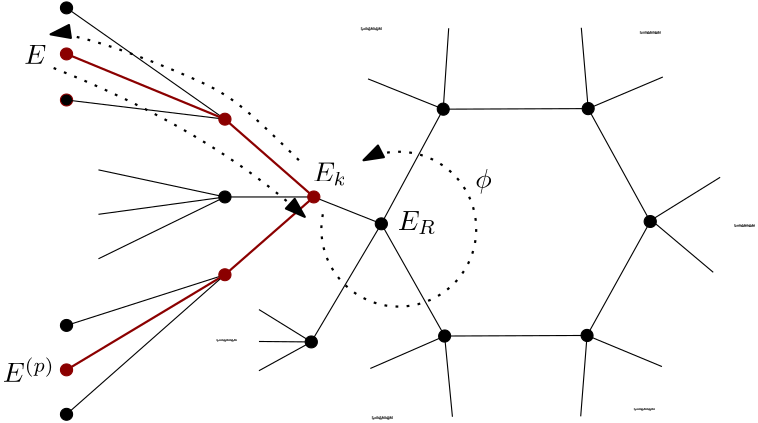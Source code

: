 <?xml version="1.0"?>
<!DOCTYPE ipe SYSTEM "ipe.dtd">
<ipe version="70218" creator="Ipe 7.2.18">
<info created="D:20220831104512" modified="D:20220831135807"/>
<ipestyle name="basic">
<symbol name="arrow/arc(spx)">
<path stroke="sym-stroke" fill="sym-stroke" pen="sym-pen">
0 0 m
-1 0.333 l
-1 -0.333 l
h
</path>
</symbol>
<symbol name="arrow/farc(spx)">
<path stroke="sym-stroke" fill="white" pen="sym-pen">
0 0 m
-1 0.333 l
-1 -0.333 l
h
</path>
</symbol>
<symbol name="arrow/ptarc(spx)">
<path stroke="sym-stroke" fill="sym-stroke" pen="sym-pen">
0 0 m
-1 0.333 l
-0.8 0 l
-1 -0.333 l
h
</path>
</symbol>
<symbol name="arrow/fptarc(spx)">
<path stroke="sym-stroke" fill="white" pen="sym-pen">
0 0 m
-1 0.333 l
-0.8 0 l
-1 -0.333 l
h
</path>
</symbol>
<symbol name="mark/circle(sx)" transformations="translations">
<path fill="sym-stroke">
0.6 0 0 0.6 0 0 e
0.4 0 0 0.4 0 0 e
</path>
</symbol>
<symbol name="mark/disk(sx)" transformations="translations">
<path fill="sym-stroke">
0.6 0 0 0.6 0 0 e
</path>
</symbol>
<symbol name="mark/fdisk(sfx)" transformations="translations">
<group>
<path fill="sym-fill">
0.5 0 0 0.5 0 0 e
</path>
<path fill="sym-stroke" fillrule="eofill">
0.6 0 0 0.6 0 0 e
0.4 0 0 0.4 0 0 e
</path>
</group>
</symbol>
<symbol name="mark/box(sx)" transformations="translations">
<path fill="sym-stroke" fillrule="eofill">
-0.6 -0.6 m
0.6 -0.6 l
0.6 0.6 l
-0.6 0.6 l
h
-0.4 -0.4 m
0.4 -0.4 l
0.4 0.4 l
-0.4 0.4 l
h
</path>
</symbol>
<symbol name="mark/square(sx)" transformations="translations">
<path fill="sym-stroke">
-0.6 -0.6 m
0.6 -0.6 l
0.6 0.6 l
-0.6 0.6 l
h
</path>
</symbol>
<symbol name="mark/fsquare(sfx)" transformations="translations">
<group>
<path fill="sym-fill">
-0.5 -0.5 m
0.5 -0.5 l
0.5 0.5 l
-0.5 0.5 l
h
</path>
<path fill="sym-stroke" fillrule="eofill">
-0.6 -0.6 m
0.6 -0.6 l
0.6 0.6 l
-0.6 0.6 l
h
-0.4 -0.4 m
0.4 -0.4 l
0.4 0.4 l
-0.4 0.4 l
h
</path>
</group>
</symbol>
<symbol name="mark/cross(sx)" transformations="translations">
<group>
<path fill="sym-stroke">
-0.43 -0.57 m
0.57 0.43 l
0.43 0.57 l
-0.57 -0.43 l
h
</path>
<path fill="sym-stroke">
-0.43 0.57 m
0.57 -0.43 l
0.43 -0.57 l
-0.57 0.43 l
h
</path>
</group>
</symbol>
<symbol name="arrow/fnormal(spx)">
<path stroke="sym-stroke" fill="white" pen="sym-pen">
0 0 m
-1 0.333 l
-1 -0.333 l
h
</path>
</symbol>
<symbol name="arrow/pointed(spx)">
<path stroke="sym-stroke" fill="sym-stroke" pen="sym-pen">
0 0 m
-1 0.333 l
-0.8 0 l
-1 -0.333 l
h
</path>
</symbol>
<symbol name="arrow/fpointed(spx)">
<path stroke="sym-stroke" fill="white" pen="sym-pen">
0 0 m
-1 0.333 l
-0.8 0 l
-1 -0.333 l
h
</path>
</symbol>
<symbol name="arrow/linear(spx)">
<path stroke="sym-stroke" pen="sym-pen">
-1 0.333 m
0 0 l
-1 -0.333 l
</path>
</symbol>
<symbol name="arrow/fdouble(spx)">
<path stroke="sym-stroke" fill="white" pen="sym-pen">
0 0 m
-1 0.333 l
-1 -0.333 l
h
-1 0 m
-2 0.333 l
-2 -0.333 l
h
</path>
</symbol>
<symbol name="arrow/double(spx)">
<path stroke="sym-stroke" fill="sym-stroke" pen="sym-pen">
0 0 m
-1 0.333 l
-1 -0.333 l
h
-1 0 m
-2 0.333 l
-2 -0.333 l
h
</path>
</symbol>
<symbol name="arrow/mid-normal(spx)">
<path stroke="sym-stroke" fill="sym-stroke" pen="sym-pen">
0.5 0 m
-0.5 0.333 l
-0.5 -0.333 l
h
</path>
</symbol>
<symbol name="arrow/mid-fnormal(spx)">
<path stroke="sym-stroke" fill="white" pen="sym-pen">
0.5 0 m
-0.5 0.333 l
-0.5 -0.333 l
h
</path>
</symbol>
<symbol name="arrow/mid-pointed(spx)">
<path stroke="sym-stroke" fill="sym-stroke" pen="sym-pen">
0.5 0 m
-0.5 0.333 l
-0.3 0 l
-0.5 -0.333 l
h
</path>
</symbol>
<symbol name="arrow/mid-fpointed(spx)">
<path stroke="sym-stroke" fill="white" pen="sym-pen">
0.5 0 m
-0.5 0.333 l
-0.3 0 l
-0.5 -0.333 l
h
</path>
</symbol>
<symbol name="arrow/mid-double(spx)">
<path stroke="sym-stroke" fill="sym-stroke" pen="sym-pen">
1 0 m
0 0.333 l
0 -0.333 l
h
0 0 m
-1 0.333 l
-1 -0.333 l
h
</path>
</symbol>
<symbol name="arrow/mid-fdouble(spx)">
<path stroke="sym-stroke" fill="white" pen="sym-pen">
1 0 m
0 0.333 l
0 -0.333 l
h
0 0 m
-1 0.333 l
-1 -0.333 l
h
</path>
</symbol>
<pen name="heavier" value="0.8"/>
<pen name="fat" value="1.2"/>
<pen name="ultrafat" value="2"/>
<symbolsize name="large" value="5"/>
<symbolsize name="small" value="2"/>
<symbolsize name="tiny" value="1.1"/>
<arrowsize name="large" value="10"/>
<arrowsize name="small" value="5"/>
<arrowsize name="tiny" value="3"/>
<color name="red" value="1 0 0"/>
<color name="blue" value="0 0 1"/>
<color name="green" value="0 1 0"/>
<color name="yellow" value="1 1 0"/>
<color name="orange" value="1 0.647 0"/>
<color name="gold" value="1 0.843 0"/>
<color name="purple" value="0.627 0.125 0.941"/>
<color name="gray" value="0.745"/>
<color name="brown" value="0.647 0.165 0.165"/>
<color name="navy" value="0 0 0.502"/>
<color name="pink" value="1 0.753 0.796"/>
<color name="seagreen" value="0.18 0.545 0.341"/>
<color name="turquoise" value="0.251 0.878 0.816"/>
<color name="violet" value="0.933 0.51 0.933"/>
<color name="darkblue" value="0 0 0.545"/>
<color name="darkcyan" value="0 0.545 0.545"/>
<color name="darkgray" value="0.663"/>
<color name="darkgreen" value="0 0.392 0"/>
<color name="darkmagenta" value="0.545 0 0.545"/>
<color name="darkorange" value="1 0.549 0"/>
<color name="darkred" value="0.545 0 0"/>
<color name="lightblue" value="0.678 0.847 0.902"/>
<color name="lightcyan" value="0.878 1 1"/>
<color name="lightgray" value="0.827"/>
<color name="lightgreen" value="0.565 0.933 0.565"/>
<color name="lightyellow" value="1 1 0.878"/>
<dashstyle name="dotted" value="[1 3] 0"/>
<dashstyle name="dashed" value="[4] 0"/>
<dashstyle name="dash dotted" value="[4 2 1 2] 0"/>
<dashstyle name="dash dot dotted" value="[4 2 1 2 1 2] 0"/>
<textsize name="large" value="\large"/>
<textsize name="Large" value="\Large"/>
<textsize name="LARGE" value="\LARGE"/>
<textsize name="huge" value="\huge"/>
<textsize name="Huge" value="\Huge"/>
<textsize name="small" value="\small"/>
<textsize name="footnote" value="\footnotesize"/>
<textsize name="tiny" value="\tiny"/>
<textstyle name="center" begin="\begin{center}" end="\end{center}"/>
<textstyle name="itemize" begin="\begin{itemize}" end="\end{itemize}"/>
<textstyle name="item" begin="\begin{itemize}\item{}" end="\end{itemize}"/>
<gridsize name="4 pts" value="4"/>
<gridsize name="8 pts (~3 mm)" value="8"/>
<gridsize name="16 pts (~6 mm)" value="16"/>
<gridsize name="32 pts (~12 mm)" value="32"/>
<gridsize name="10 pts (~3.5 mm)" value="10"/>
<gridsize name="20 pts (~7 mm)" value="20"/>
<gridsize name="14 pts (~5 mm)" value="14"/>
<gridsize name="28 pts (~10 mm)" value="28"/>
<gridsize name="56 pts (~20 mm)" value="56"/>
<anglesize name="90 deg" value="90"/>
<anglesize name="60 deg" value="60"/>
<anglesize name="45 deg" value="45"/>
<anglesize name="30 deg" value="30"/>
<anglesize name="22.5 deg" value="22.5"/>
<opacity name="10%" value="0.1"/>
<opacity name="30%" value="0.3"/>
<opacity name="50%" value="0.5"/>
<opacity name="75%" value="0.75"/>
<tiling name="falling" angle="-60" step="4" width="1"/>
<tiling name="rising" angle="30" step="4" width="1"/>
</ipestyle>
<ipestyle name="ipe_beamer">
<preamble>
	\usepackage[T1]{fontenc}
	\renewcommand{\familydefault}{\sfdefault}
</preamble>
<layout paper="280 180" origin="0 0" frame="280 180" crop="no"/>
<titlestyle pos="10 170" size="huge" color="blue"  valign="top"/>
</ipestyle>
<page>
<layer name="alpha"/>
<view layers="alpha" active="alpha"/>
<path layer="alpha" matrix="0.547626 0 0 0.536091 66.5536 1.8179" stroke="black" fill="black">
4 0 0 4 96 96 e
</path>
<path matrix="0.547626 0 0 0.536091 -21.5605 105.493" stroke="darkred" fill="darkred">
4 0 0 4 96 96 e
</path>
<path matrix="0.547626 0 0 0.536091 -21.5605 88.9159" stroke="darkred" fill="black">
4 0 0 4 96 96 e
</path>
<path matrix="0.291122 -0.464154 0.453751 0.28499 95.1225 154.278" stroke="black" fill="black">
4 0 0 4 96 96 e
</path>
<path matrix="0.569586 -0.908128 0.907502 0.569979 30.5003 160.499" stroke="black">
86.0444 96 m
64 112 l
</path>
<path matrix="0.569586 -0.908128 0.907502 0.569979 30.5003 160.499" stroke="black">
86.0444 96 m
64 80 l
</path>
<path matrix="-0.286651 -0.466932 0.456468 -0.280613 150.827 127.174" stroke="black" fill="black">
4 0 0 4 96 96 e
</path>
<path matrix="0.543074 0.924249 -0.923612 0.543449 209.068 -76.2878" stroke="black">
86.0444 96 m
64 112 l
</path>
<path matrix="0.543074 0.924249 -0.923612 0.543449 209.068 -76.2878" stroke="black">
86.0444 96 m
64 80 l
</path>
<path matrix="1.07144 0 0 1.07218 52.1539 -7.12628" stroke="black">
86.0444 96 m
106.843 134.496 l
</path>
<path matrix="1.07144 0 0 1.07218 52.1539 -7.12628" stroke="black">
107.309 58.3261 m
86.0444 96 l
</path>
<path matrix="0.547626 0 0 0.536091 91.7734 44.3391" stroke="black" fill="black">
4 0 0 4 96 96 e
</path>
<path matrix="0.547626 0 0 0.536091 -21.5605 122.071" stroke="black" fill="black">
4 0 0 4 96 96 e
</path>
<text matrix="1.1964 0 0 1.20558 35.5508 -14.2589" transformations="translations" pos="95.8388 89.4674" stroke="black" type="label" width="13.89" height="6.812" depth="1.49" valign="baseline">$E_R$</text>
<path matrix="0.547626 0 0 0.536091 -21.5605 7.76104" stroke="black" fill="black">
4 0 0 4 96 96 e
</path>
<path matrix="0.547626 0 0 0.536091 -21.5605 -8.23896" stroke="darkred" fill="darkred">
4 0 0 4 96 96 e
</path>
<path matrix="0.547626 0 0 0.536091 -21.5605 -24.239" stroke="black" fill="black">
4 0 0 4 96 96 e
</path>
<path matrix="1 0 0 1 -17.5682 -23.8917" stroke="black">
136.694 77.1743 m
117.86 88.8291 l
</path>
<path matrix="1 0 0 1 -17.5682 -23.8917" stroke="black">
136.694 77.1743 m
117.86 77.34 l
</path>
<path matrix="1.05453 0 0 1 -25.0221 -23.8917" stroke="black">
136.694 77.1743 m
118.817 66.8084 l
</path>
<path matrix="0.547626 0 0 0.536091 35.4603 54.0092" stroke="black" fill="black">
4 0 0 4 96 96 e
</path>
<path matrix="1 0 0 1 -15.9676 1.47394" stroke="black">
104 132 m
46.9792 172.062 l
</path>
<path matrix="1 0 0 1 -15.9676 1.47394" stroke="darkred" pen="heavier">
104 132 m
46.9792 155.484 l
</path>
<path matrix="1 0 0 1 -15.9676 1.47394" stroke="black">
104 132 m
46.9792 138.907 l
</path>
<path matrix="1 0 0 1 -15.9676 1.47394" stroke="black">
160.313 94.3299 m
135.093 51.8087 l
</path>
<path matrix="1 0 0 1 -15.9676 1.47394" stroke="black">
160.313 94.3299 m
136 104 l
</path>
<path matrix="1 0 0 1 -15.9676 1.47394" stroke="black">
136 104 m
104 104 l
</path>
<path matrix="1 0 0 1 -15.9676 1.47394" stroke="darkred" pen="heavier">
136 104 m
104 132 l
</path>
<path matrix="1 0 0 1 -15.9676 1.47394" stroke="darkred" pen="heavier">
136 104 m
104 76 l
</path>
<path matrix="0.798404 0 0 1 4.9984 1.47394" stroke="black">
104 104 m
46.9792 113.752 l
</path>
<path matrix="0.798404 0 0 1 4.9984 1.47394" stroke="black">
104 104 m
46.9792 97.7518 l
</path>
<path matrix="0.798404 0 0 1 4.9984 1.47394" stroke="black">
104 104 m
46.9792 81.7518 l
</path>
<path matrix="1 0 0 1 -15.9676 1.47394" stroke="black">
104 76 m
46.9792 57.7518 l
</path>
<path matrix="1 0 0 1 -15.9676 1.47394" stroke="darkred" pen="heavier">
104 76 m
46.9792 41.7518 l
</path>
<path matrix="1 0 0 1 -15.9676 1.47394" stroke="black">
104 76 m
46.9792 25.7518 l
</path>
<text matrix="1 0 0 1 -15.9676 1.47394" transformations="translations" pos="100 52" stroke="black" type="label" width="8.3" height="0.83" depth="0" valign="baseline">...</text>
<text matrix="1 0 0 1 -15.9676 1.47394" transformations="translations" pos="152 164" stroke="black" type="label" width="8.3" height="0.83" depth="0" valign="baseline">...</text>
<text matrix="1 0 0 1 -15.9676 1.47394" transformations="translations" pos="156 24" stroke="black" type="label" width="8.3" height="0.83" depth="0" valign="baseline">...</text>
<text matrix="1 0 0 1 -12.1875 1.47394" transformations="translations" pos="28 152" stroke="black" type="label" width="7.929" height="6.808" depth="0" valign="baseline">$E$</text>
<text matrix="1 0 0 1 -25.5419 -1.39834" transformations="translations" pos="33.6062 40.3196" stroke="black" type="label" width="18.76" height="8.846" depth="0" valign="baseline">$E^{(p)}$</text>
<text matrix="1 0 0 1 -13.7336 -8.10032" transformations="translations" pos="133.498 119.148" stroke="black" type="label" width="12.256" height="6.812" depth="1.49" valign="baseline">$E_k$</text>
<path matrix="1 0 0 1 -15.9676 1.47394" stroke="black" dash="dotted" pen="heavier" arrow="normal/normal">
139.242 97.7651 m
27.8826 0 0 27.8826 166.604 92.4008 153.923 117.233 a
</path>
<text matrix="1 0 0 1 -20.1165 15.5162" transformations="translations" pos="198.283 93.2971" stroke="black" type="label" width="5.936" height="6.926" depth="1.93" valign="baseline">$\phi$</text>
<path matrix="1 0 0 1 -15.9676 1.47394" stroke="black" dash="dotted" pen="heavier" arrow="normal/normal">
130.625 117.233 m
109.243 138.296
101.264 144.041
49.8824 163.827
41.2656 162.551 c
</path>
<path matrix="0.547626 0 0 0.536091 67.4603 54.0092" stroke="darkred" fill="darkred">
4 0 0 4 96 96 e
</path>
<path matrix="0.547626 0 0 0.536091 35.4603 26.0093" stroke="darkred" fill="darkred">
4 0 0 4 96 96 e
</path>
<path matrix="0.547626 0 0 0.536091 35.4601 82.009" stroke="darkred" fill="darkred">
4 0 0 4 96 96 e
</path>
<path matrix="1 0 0 1 -15.9676 1.47394" stroke="black" dash="dotted" pen="heavier" arrow="normal/normal">
42.3354 150.411 m
97.8536 128.547
132.737 96.8575 c
</path>
<path matrix="-0.559463 0.914399 -0.913778 -0.559863 354.268 30.6813" stroke="black">
86.0444 96 m
64 112 l
</path>
<path matrix="-0.559463 0.914399 -0.913778 -0.559863 354.268 30.6813" stroke="black">
86.0444 96 m
64 80 l
</path>
<path matrix="-0.553308 -0.918159 0.917518 -0.553675 178.342 269.437" stroke="black">
86.0444 96 m
64 112 l
</path>
<path matrix="-0.553308 -0.918159 0.917518 -0.553675 178.342 269.437" stroke="black">
86.0444 96 m
64 80 l
</path>
<path matrix="-0.285948 0.467359 -0.456889 -0.279932 289.719 37.6198" stroke="black" fill="black">
4 0 0 4 96 96 e
</path>
<path matrix="0.29182 0.463719 -0.453323 0.285666 234.319 65.3409" stroke="black" fill="black">
4 0 0 4 96 96 e
</path>
<path matrix="-1.07137 0.0119021 -0.0119104 -1.07211 334.478 198.537" stroke="black">
86.0444 96 m
106.843 134.496 l
</path>
<path matrix="-1.07137 0.0119021 -0.0119104 -1.07211 334.478 198.537" stroke="black">
107.309 58.3261 m
86.0444 96 l
</path>
<path matrix="-0.547592 0.00608332 -0.00595519 -0.536058 294.289 147.515" stroke="black" fill="black">
4 0 0 4 96 96 e
</path>
<path stroke="black">
166.63 137.078 m
218.815 137.282 l
</path>
<path stroke="black">
167.129 55.4099 m
218.407 55.6128 l
</path>
<path matrix="-1.06922 0.0769794 -0.0775971 -1.06882 340.951 193.134" stroke="black">
86.0444 96 m
64 112 l
</path>
<path matrix="-1.06922 0.0769794 -0.0775971 -1.06882 340.951 193.134" stroke="black">
86.0444 96 m
64 80 l
</path>
<text matrix="1 0 0 1 84.5061 0.245251" transformations="translations" pos="152 164" stroke="black" type="label" width="8.3" height="0.83" depth="0" valign="baseline">...</text>
<text matrix="1 0 0 1 118.407 -69.2754" transformations="translations" pos="152 164" stroke="black" type="label" width="8.3" height="0.83" depth="0" valign="baseline">...</text>
<text matrix="1 0 0 1 82.2952 -135.357" transformations="translations" pos="152 164" stroke="black" type="label" width="8.3" height="0.83" depth="0" valign="baseline">...</text>
</page>
</ipe>
